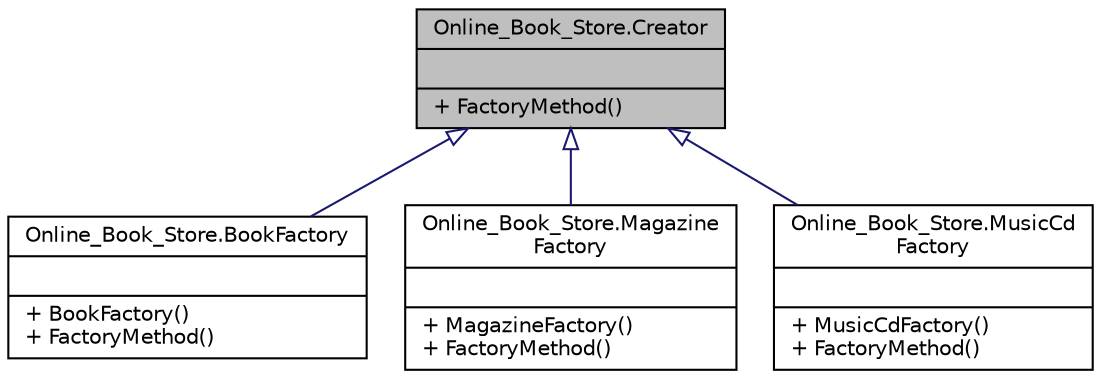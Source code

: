 digraph "Online_Book_Store.Creator"
{
 // LATEX_PDF_SIZE
  edge [fontname="Helvetica",fontsize="10",labelfontname="Helvetica",labelfontsize="10"];
  node [fontname="Helvetica",fontsize="10",shape=record];
  Node1 [label="{Online_Book_Store.Creator\n||+ FactoryMethod()\l}",height=0.2,width=0.4,color="black", fillcolor="grey75", style="filled", fontcolor="black",tooltip="This file includes to factory method information."];
  Node1 -> Node2 [dir="back",color="midnightblue",fontsize="10",style="solid",arrowtail="onormal",fontname="Helvetica"];
  Node2 [label="{Online_Book_Store.BookFactory\n||+ BookFactory()\l+ FactoryMethod()\l}",height=0.2,width=0.4,color="black", fillcolor="white", style="filled",URL="$class_online___book___store_1_1_book_factory.html",tooltip="This file includes to file convert operations."];
  Node1 -> Node3 [dir="back",color="midnightblue",fontsize="10",style="solid",arrowtail="onormal",fontname="Helvetica"];
  Node3 [label="{Online_Book_Store.Magazine\lFactory\n||+ MagazineFactory()\l+ FactoryMethod()\l}",height=0.2,width=0.4,color="black", fillcolor="white", style="filled",URL="$class_online___book___store_1_1_magazine_factory.html",tooltip="This file includes to Magazine information."];
  Node1 -> Node4 [dir="back",color="midnightblue",fontsize="10",style="solid",arrowtail="onormal",fontname="Helvetica"];
  Node4 [label="{Online_Book_Store.MusicCd\lFactory\n||+ MusicCdFactory()\l+ FactoryMethod()\l}",height=0.2,width=0.4,color="black", fillcolor="white", style="filled",URL="$class_online___book___store_1_1_music_cd_factory.html",tooltip=" "];
}
